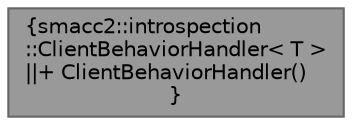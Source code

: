 digraph "smacc2::introspection::ClientBehaviorHandler&lt; T &gt;"
{
 // LATEX_PDF_SIZE
  bgcolor="transparent";
  edge [fontname=Helvetica,fontsize=10,labelfontname=Helvetica,labelfontsize=10];
  node [fontname=Helvetica,fontsize=10,shape=box,height=0.2,width=0.4];
  Node1 [label="{smacc2::introspection\l::ClientBehaviorHandler\< T \>\n||+ ClientBehaviorHandler()\l}",height=0.2,width=0.4,color="gray40", fillcolor="grey60", style="filled", fontcolor="black",tooltip=" "];
}

